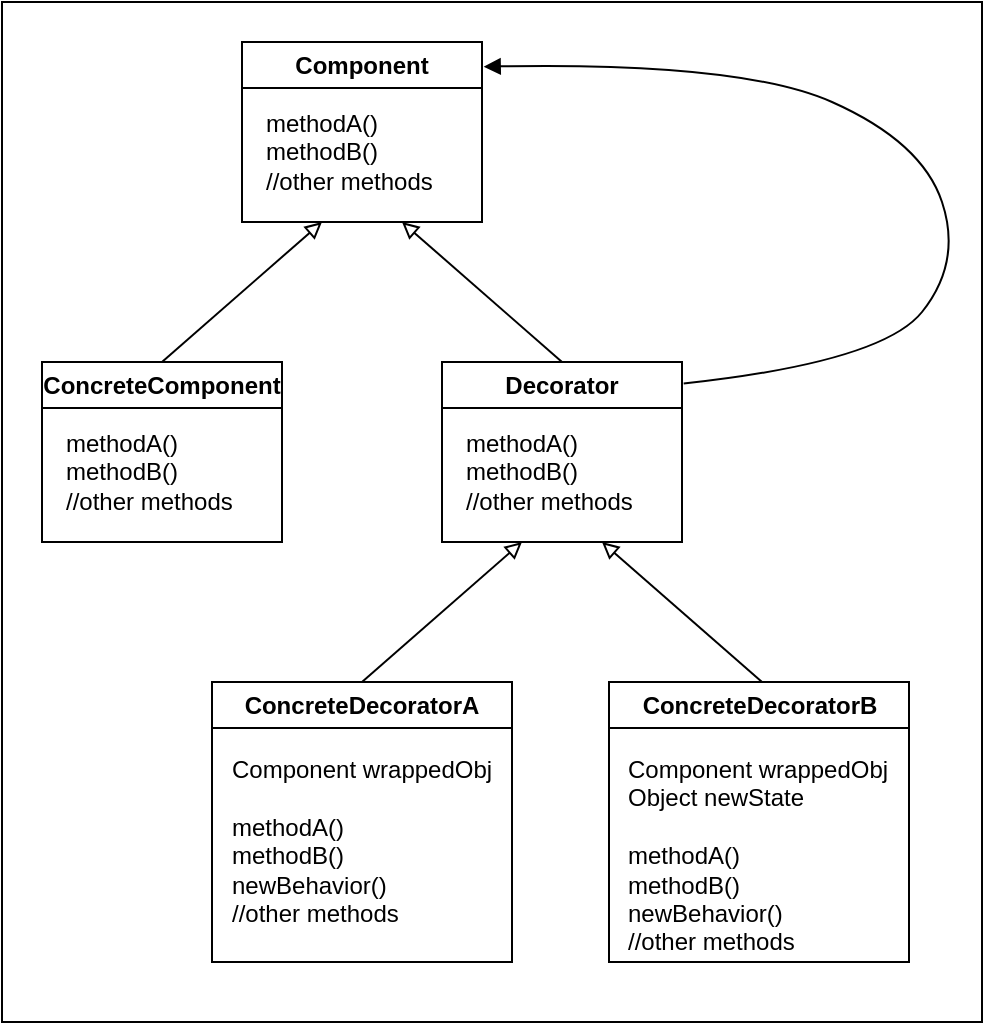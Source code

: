<mxfile version="26.0.8">
  <diagram name="Página-1" id="Eytlk_36S796nTMawIgF">
    <mxGraphModel dx="1163" dy="579" grid="1" gridSize="10" guides="1" tooltips="1" connect="1" arrows="1" fold="1" page="1" pageScale="1" pageWidth="827" pageHeight="1169" math="0" shadow="0">
      <root>
        <mxCell id="0" />
        <mxCell id="1" parent="0" />
        <mxCell id="zZgF9IngARe3-gKikm3L-18" value="Component" style="swimlane;whiteSpace=wrap;html=1;" parent="1" vertex="1">
          <mxGeometry x="160" y="60" width="120" height="90" as="geometry" />
        </mxCell>
        <mxCell id="zZgF9IngARe3-gKikm3L-19" value="methodA()&lt;div&gt;methodB()&lt;/div&gt;&lt;div&gt;//other methods&lt;/div&gt;" style="text;html=1;align=left;verticalAlign=middle;whiteSpace=wrap;rounded=0;" parent="zZgF9IngARe3-gKikm3L-18" vertex="1">
          <mxGeometry x="10" y="30" width="100" height="50" as="geometry" />
        </mxCell>
        <mxCell id="shi2ZC6vJrufgKta5fBi-1" style="edgeStyle=orthogonalEdgeStyle;rounded=0;orthogonalLoop=1;jettySize=auto;html=1;exitX=0.5;exitY=1;exitDx=0;exitDy=0;" edge="1" parent="zZgF9IngARe3-gKikm3L-18" source="zZgF9IngARe3-gKikm3L-19" target="zZgF9IngARe3-gKikm3L-19">
          <mxGeometry relative="1" as="geometry" />
        </mxCell>
        <mxCell id="zZgF9IngARe3-gKikm3L-20" value="ConcreteDecoratorA" style="swimlane;whiteSpace=wrap;html=1;swimlaneLine=1;rounded=0;shadow=0;" parent="1" vertex="1">
          <mxGeometry x="145" y="380" width="150" height="140" as="geometry" />
        </mxCell>
        <mxCell id="shi2ZC6vJrufgKta5fBi-13" value="&lt;div&gt;Component wrappedObj&lt;/div&gt;&lt;div&gt;&lt;br&gt;&lt;/div&gt;methodA()&lt;div&gt;methodB()&lt;br&gt;newBehavior()&lt;/div&gt;&lt;div&gt;//other methods&lt;/div&gt;" style="text;html=1;align=left;verticalAlign=top;whiteSpace=wrap;rounded=0;" vertex="1" parent="zZgF9IngARe3-gKikm3L-20">
          <mxGeometry x="7.5" y="30" width="135" height="100" as="geometry" />
        </mxCell>
        <mxCell id="zZgF9IngARe3-gKikm3L-27" value="" style="endArrow=block;html=1;rounded=0;curved=0;endFill=0;" parent="1" edge="1">
          <mxGeometry width="50" height="50" relative="1" as="geometry">
            <mxPoint x="120" y="220" as="sourcePoint" />
            <mxPoint x="200" y="150" as="targetPoint" />
          </mxGeometry>
        </mxCell>
        <mxCell id="shi2ZC6vJrufgKta5fBi-2" value="" style="endArrow=block;html=1;rounded=0;curved=0;endFill=0;" edge="1" parent="1">
          <mxGeometry width="50" height="50" relative="1" as="geometry">
            <mxPoint x="320" y="220" as="sourcePoint" />
            <mxPoint x="240" y="150" as="targetPoint" />
          </mxGeometry>
        </mxCell>
        <mxCell id="shi2ZC6vJrufgKta5fBi-3" value="Decorator" style="swimlane;whiteSpace=wrap;html=1;" vertex="1" parent="1">
          <mxGeometry x="260" y="220" width="120" height="90" as="geometry" />
        </mxCell>
        <mxCell id="shi2ZC6vJrufgKta5fBi-4" value="methodA()&lt;div&gt;methodB()&lt;/div&gt;&lt;div&gt;//other methods&lt;/div&gt;" style="text;html=1;align=left;verticalAlign=middle;whiteSpace=wrap;rounded=0;" vertex="1" parent="shi2ZC6vJrufgKta5fBi-3">
          <mxGeometry x="10" y="30" width="100" height="50" as="geometry" />
        </mxCell>
        <mxCell id="shi2ZC6vJrufgKta5fBi-5" style="edgeStyle=orthogonalEdgeStyle;rounded=0;orthogonalLoop=1;jettySize=auto;html=1;exitX=0.5;exitY=1;exitDx=0;exitDy=0;" edge="1" parent="shi2ZC6vJrufgKta5fBi-3" source="shi2ZC6vJrufgKta5fBi-4" target="shi2ZC6vJrufgKta5fBi-4">
          <mxGeometry relative="1" as="geometry" />
        </mxCell>
        <mxCell id="shi2ZC6vJrufgKta5fBi-6" value="ConcreteComponent" style="swimlane;whiteSpace=wrap;html=1;" vertex="1" parent="1">
          <mxGeometry x="60" y="220" width="120" height="90" as="geometry" />
        </mxCell>
        <mxCell id="shi2ZC6vJrufgKta5fBi-7" value="methodA()&lt;div&gt;methodB()&lt;/div&gt;&lt;div&gt;//other methods&lt;/div&gt;" style="text;html=1;align=left;verticalAlign=middle;whiteSpace=wrap;rounded=0;" vertex="1" parent="shi2ZC6vJrufgKta5fBi-6">
          <mxGeometry x="10" y="30" width="100" height="50" as="geometry" />
        </mxCell>
        <mxCell id="shi2ZC6vJrufgKta5fBi-8" style="edgeStyle=orthogonalEdgeStyle;rounded=0;orthogonalLoop=1;jettySize=auto;html=1;exitX=0.5;exitY=1;exitDx=0;exitDy=0;" edge="1" parent="shi2ZC6vJrufgKta5fBi-6" source="shi2ZC6vJrufgKta5fBi-7" target="shi2ZC6vJrufgKta5fBi-7">
          <mxGeometry relative="1" as="geometry" />
        </mxCell>
        <mxCell id="shi2ZC6vJrufgKta5fBi-9" value="" style="endArrow=block;html=1;rounded=0;curved=0;endFill=0;" edge="1" parent="1">
          <mxGeometry width="50" height="50" relative="1" as="geometry">
            <mxPoint x="220" y="380" as="sourcePoint" />
            <mxPoint x="300" y="310" as="targetPoint" />
          </mxGeometry>
        </mxCell>
        <mxCell id="shi2ZC6vJrufgKta5fBi-10" value="" style="endArrow=block;html=1;rounded=0;curved=0;endFill=0;" edge="1" parent="1">
          <mxGeometry width="50" height="50" relative="1" as="geometry">
            <mxPoint x="420" y="380" as="sourcePoint" />
            <mxPoint x="340" y="310" as="targetPoint" />
          </mxGeometry>
        </mxCell>
        <mxCell id="shi2ZC6vJrufgKta5fBi-11" value="ConcreteDecoratorB" style="swimlane;whiteSpace=wrap;html=1;" vertex="1" parent="1">
          <mxGeometry x="343.5" y="380" width="150" height="140" as="geometry" />
        </mxCell>
        <mxCell id="shi2ZC6vJrufgKta5fBi-14" value="&lt;div&gt;Component wrappedObj&lt;br&gt;Object newState&lt;/div&gt;&lt;div&gt;&lt;br&gt;&lt;/div&gt;methodA()&lt;div&gt;methodB()&lt;br&gt;newBehavior()&lt;/div&gt;&lt;div&gt;//other methods&lt;/div&gt;" style="text;html=1;align=left;verticalAlign=top;whiteSpace=wrap;rounded=0;" vertex="1" parent="shi2ZC6vJrufgKta5fBi-11">
          <mxGeometry x="7.5" y="30" width="135" height="100" as="geometry" />
        </mxCell>
        <mxCell id="shi2ZC6vJrufgKta5fBi-15" value="" style="curved=1;endArrow=block;html=1;rounded=0;entryX=1.007;entryY=0.137;entryDx=0;entryDy=0;entryPerimeter=0;exitX=1.007;exitY=0.12;exitDx=0;exitDy=0;exitPerimeter=0;endFill=1;" edge="1" parent="1" source="shi2ZC6vJrufgKta5fBi-3" target="zZgF9IngARe3-gKikm3L-18">
          <mxGeometry width="50" height="50" relative="1" as="geometry">
            <mxPoint x="493.5" y="100" as="sourcePoint" />
            <mxPoint x="443.5" y="150" as="targetPoint" />
            <Array as="points">
              <mxPoint x="480" y="220" />
              <mxPoint x="520" y="170" />
              <mxPoint x="500" y="110" />
              <mxPoint x="410" y="70" />
            </Array>
          </mxGeometry>
        </mxCell>
        <mxCell id="shi2ZC6vJrufgKta5fBi-16" value="" style="rounded=0;whiteSpace=wrap;html=1;fillColor=none;" vertex="1" parent="1">
          <mxGeometry x="40" y="40" width="490" height="510" as="geometry" />
        </mxCell>
      </root>
    </mxGraphModel>
  </diagram>
</mxfile>
